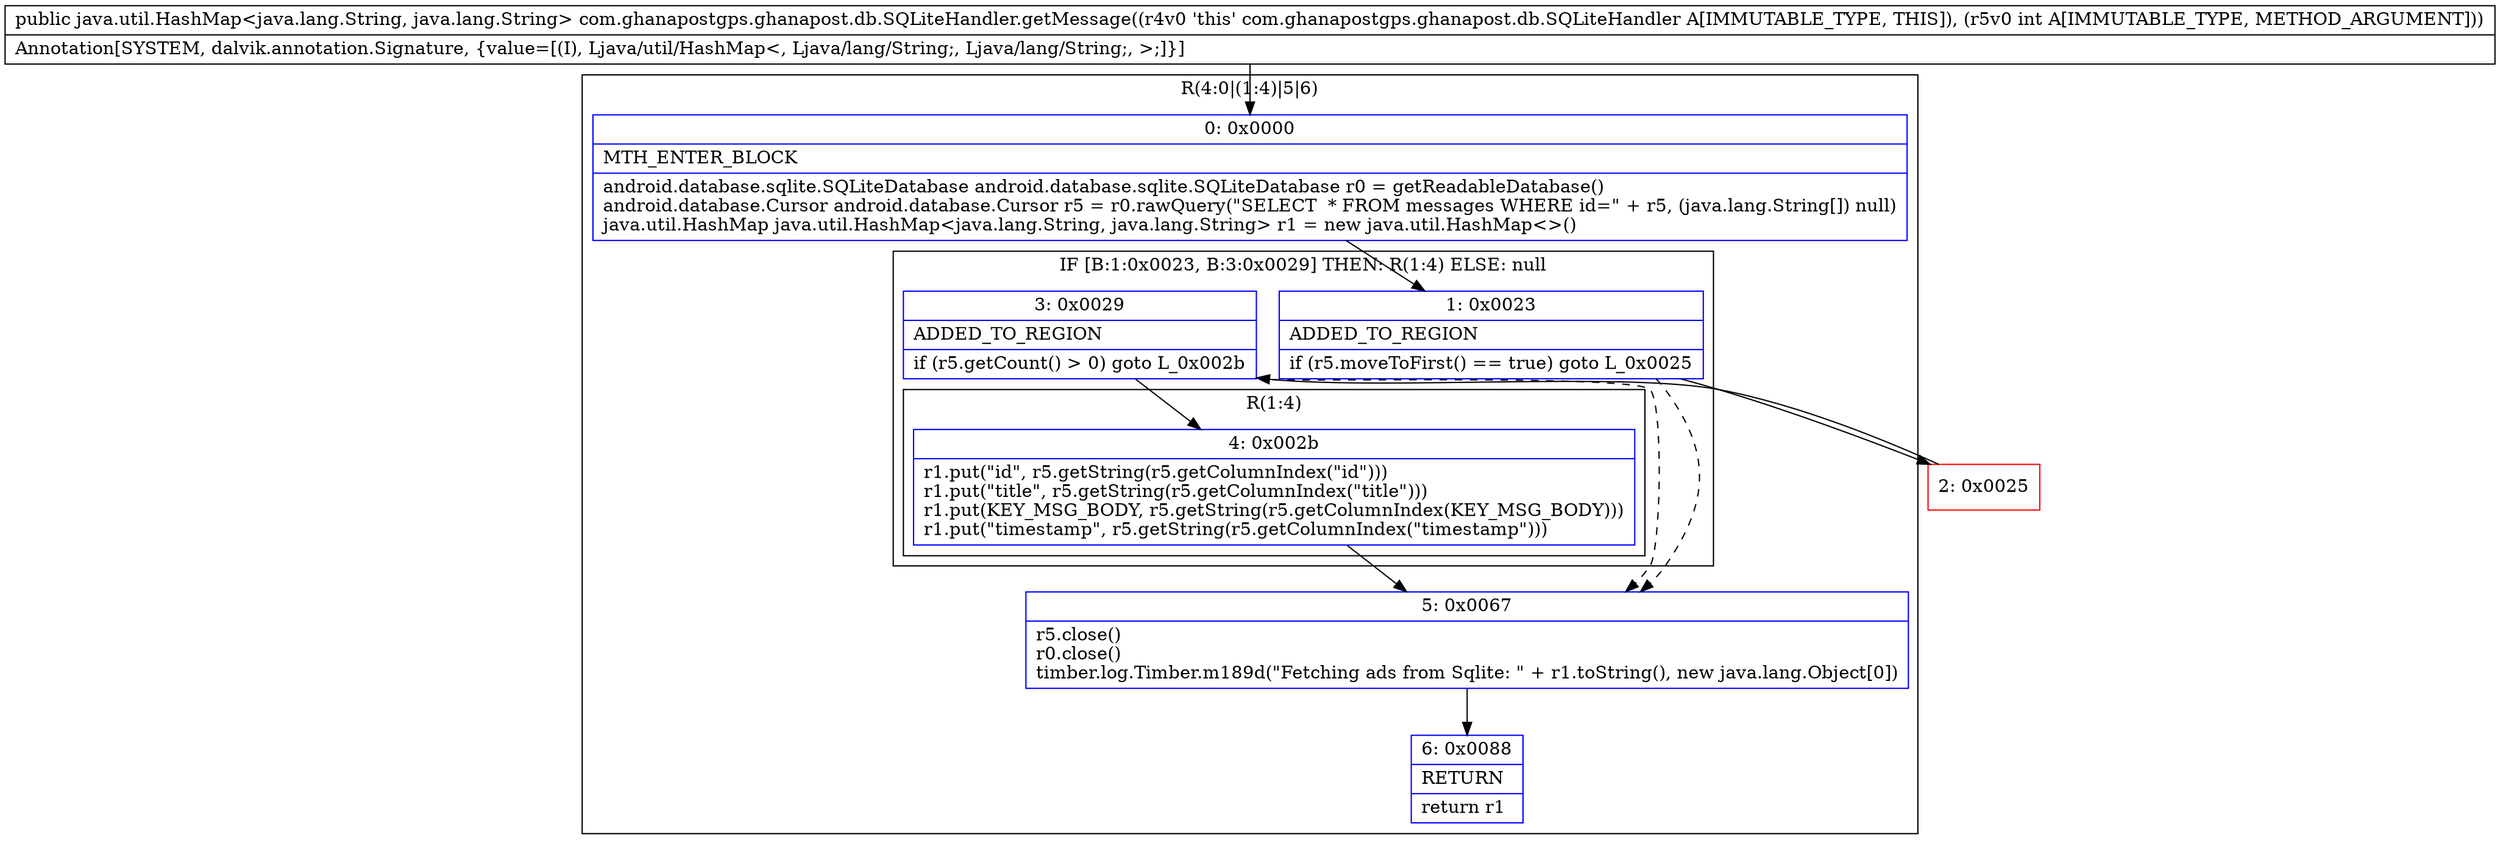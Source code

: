 digraph "CFG forcom.ghanapostgps.ghanapost.db.SQLiteHandler.getMessage(I)Ljava\/util\/HashMap;" {
subgraph cluster_Region_2077018424 {
label = "R(4:0|(1:4)|5|6)";
node [shape=record,color=blue];
Node_0 [shape=record,label="{0\:\ 0x0000|MTH_ENTER_BLOCK\l|android.database.sqlite.SQLiteDatabase android.database.sqlite.SQLiteDatabase r0 = getReadableDatabase()\landroid.database.Cursor android.database.Cursor r5 = r0.rawQuery(\"SELECT  * FROM messages WHERE id=\" + r5, (java.lang.String[]) null)\ljava.util.HashMap java.util.HashMap\<java.lang.String, java.lang.String\> r1 = new java.util.HashMap\<\>()\l}"];
subgraph cluster_IfRegion_2035366216 {
label = "IF [B:1:0x0023, B:3:0x0029] THEN: R(1:4) ELSE: null";
node [shape=record,color=blue];
Node_1 [shape=record,label="{1\:\ 0x0023|ADDED_TO_REGION\l|if (r5.moveToFirst() == true) goto L_0x0025\l}"];
Node_3 [shape=record,label="{3\:\ 0x0029|ADDED_TO_REGION\l|if (r5.getCount() \> 0) goto L_0x002b\l}"];
subgraph cluster_Region_1478303033 {
label = "R(1:4)";
node [shape=record,color=blue];
Node_4 [shape=record,label="{4\:\ 0x002b|r1.put(\"id\", r5.getString(r5.getColumnIndex(\"id\")))\lr1.put(\"title\", r5.getString(r5.getColumnIndex(\"title\")))\lr1.put(KEY_MSG_BODY, r5.getString(r5.getColumnIndex(KEY_MSG_BODY)))\lr1.put(\"timestamp\", r5.getString(r5.getColumnIndex(\"timestamp\")))\l}"];
}
}
Node_5 [shape=record,label="{5\:\ 0x0067|r5.close()\lr0.close()\ltimber.log.Timber.m189d(\"Fetching ads from Sqlite: \" + r1.toString(), new java.lang.Object[0])\l}"];
Node_6 [shape=record,label="{6\:\ 0x0088|RETURN\l|return r1\l}"];
}
Node_2 [shape=record,color=red,label="{2\:\ 0x0025}"];
MethodNode[shape=record,label="{public java.util.HashMap\<java.lang.String, java.lang.String\> com.ghanapostgps.ghanapost.db.SQLiteHandler.getMessage((r4v0 'this' com.ghanapostgps.ghanapost.db.SQLiteHandler A[IMMUTABLE_TYPE, THIS]), (r5v0 int A[IMMUTABLE_TYPE, METHOD_ARGUMENT]))  | Annotation[SYSTEM, dalvik.annotation.Signature, \{value=[(I), Ljava\/util\/HashMap\<, Ljava\/lang\/String;, Ljava\/lang\/String;, \>;]\}]\l}"];
MethodNode -> Node_0;
Node_0 -> Node_1;
Node_1 -> Node_2;
Node_1 -> Node_5[style=dashed];
Node_3 -> Node_4;
Node_3 -> Node_5[style=dashed];
Node_4 -> Node_5;
Node_5 -> Node_6;
Node_2 -> Node_3;
}

